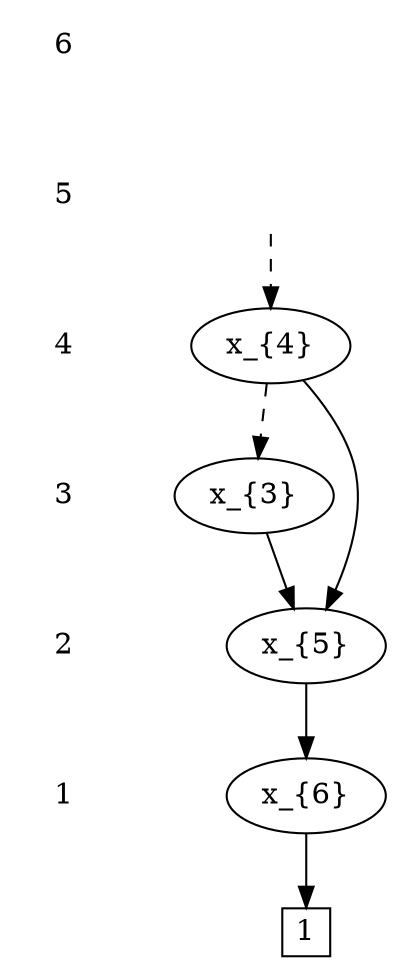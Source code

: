 digraph "DdStructure<2>" {
  6 [shape=none,label="6"];
  5 [shape=none,label="5"];
  4 [shape=none,label="4"];
  3 [shape=none,label="3"];
  2 [shape=none,label="2"];
  1 [shape=none,label="1"];
  6 -> 5 [style=invis];
  5 -> 4 [style=invis];
  4 -> 3 [style=invis];
  3 -> 2 [style=invis];
  2 -> 1 [style=invis];
  "^" [shape=none,label=""];
  "^" -> "4:0" [style=dashed];
  "4:0" [label="x_{4}"];
  "4:0" -> "3:0" [style=dashed];
  "4:0" -> "2:0" [style=solid];
  {rank=same; 4; "4:0"}
  "3:0" [label="x_{3}"];
  "3:0" -> "2:0" [style=solid];
  {rank=same; 3; "3:0"}
  "2:0" [label="x_{5}"];
  "2:0" -> "1:0" [style=solid];
  {rank=same; 2; "2:0"}
  "1:0" [label="x_{6}"];
  "1:0" -> "0:2" [style=solid];
  {rank=same; 1; "1:0"}
  "0:2" [shape=square,margin=0.05,width=0,label="1"];
}
